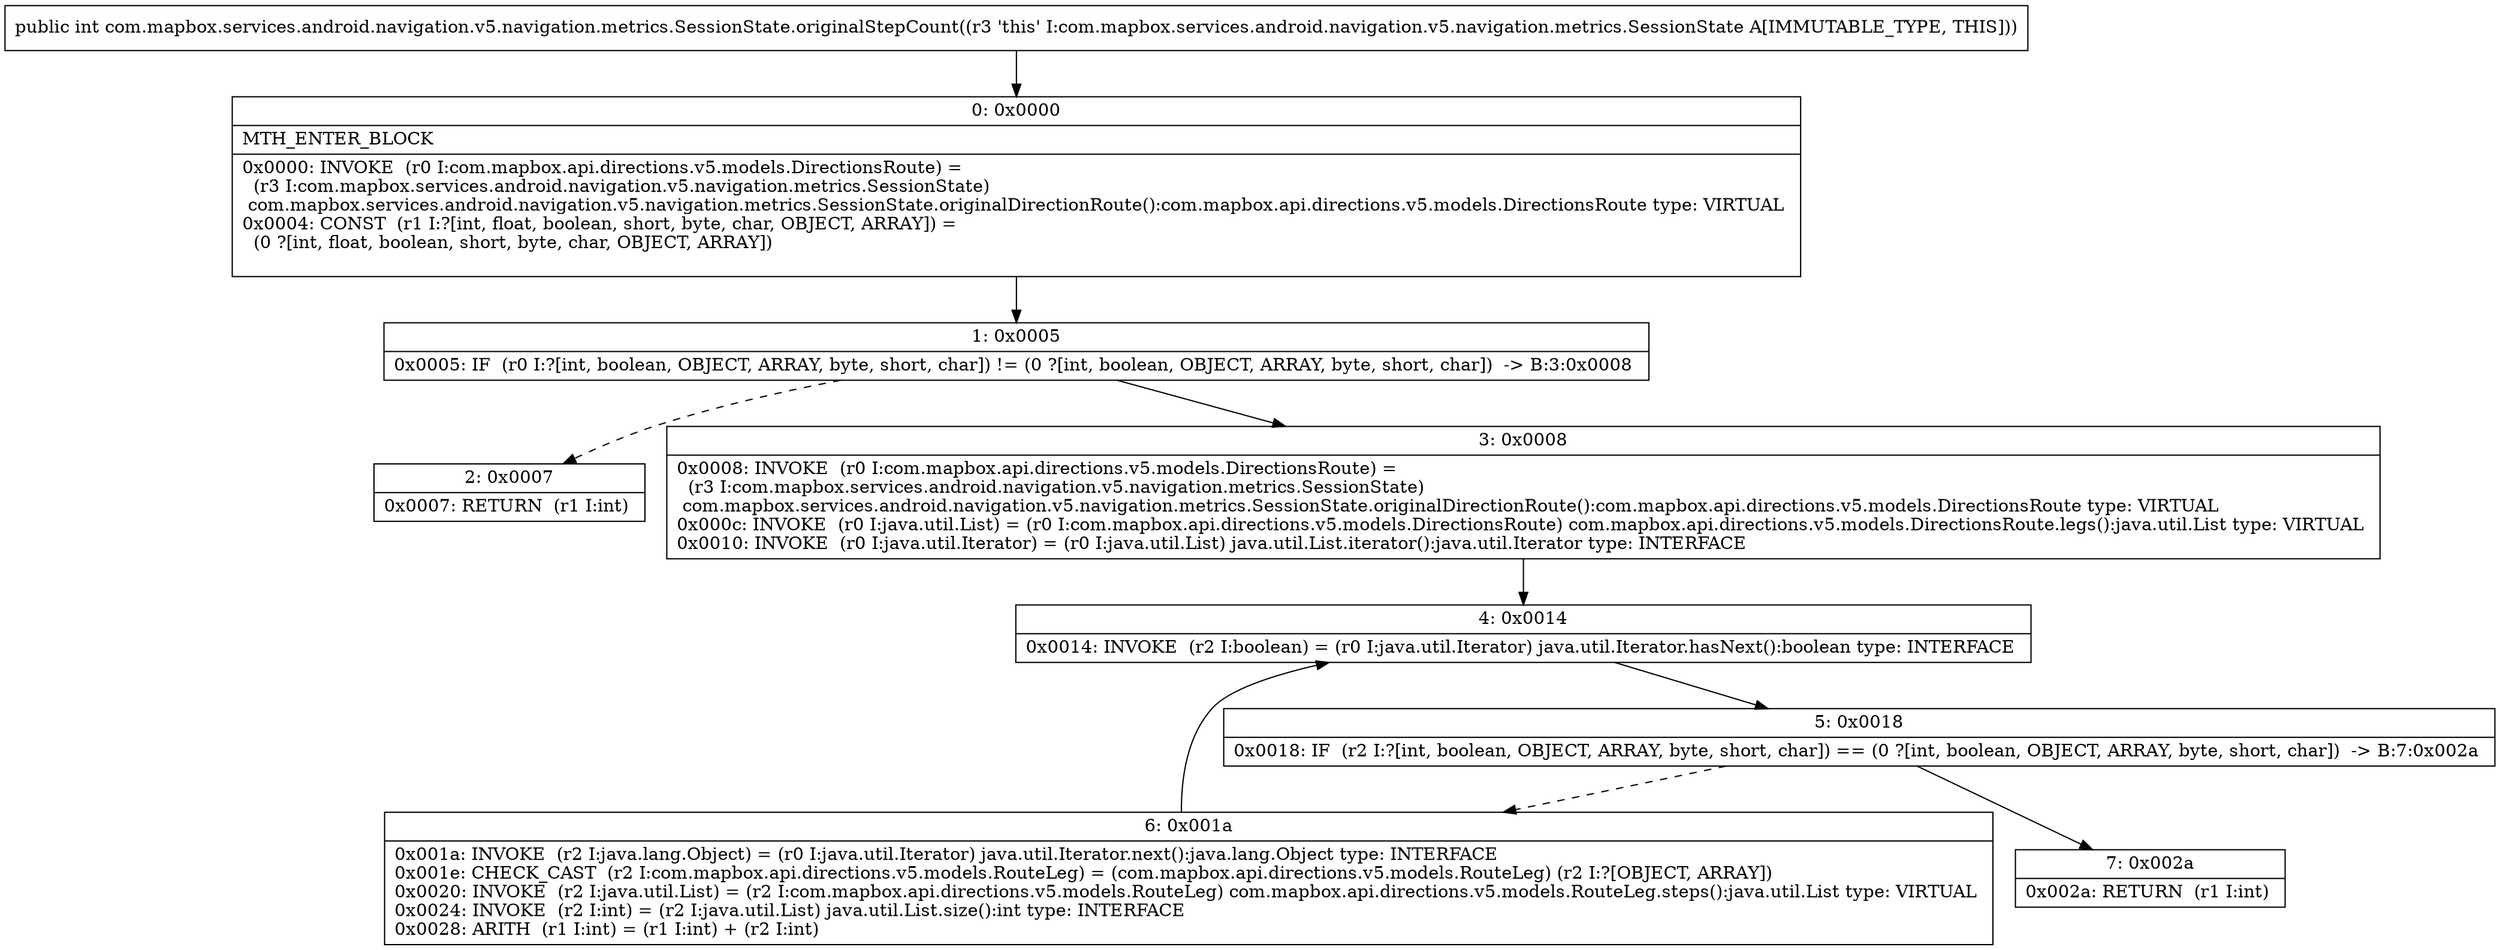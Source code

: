 digraph "CFG forcom.mapbox.services.android.navigation.v5.navigation.metrics.SessionState.originalStepCount()I" {
Node_0 [shape=record,label="{0\:\ 0x0000|MTH_ENTER_BLOCK\l|0x0000: INVOKE  (r0 I:com.mapbox.api.directions.v5.models.DirectionsRoute) = \l  (r3 I:com.mapbox.services.android.navigation.v5.navigation.metrics.SessionState)\l com.mapbox.services.android.navigation.v5.navigation.metrics.SessionState.originalDirectionRoute():com.mapbox.api.directions.v5.models.DirectionsRoute type: VIRTUAL \l0x0004: CONST  (r1 I:?[int, float, boolean, short, byte, char, OBJECT, ARRAY]) = \l  (0 ?[int, float, boolean, short, byte, char, OBJECT, ARRAY])\l \l}"];
Node_1 [shape=record,label="{1\:\ 0x0005|0x0005: IF  (r0 I:?[int, boolean, OBJECT, ARRAY, byte, short, char]) != (0 ?[int, boolean, OBJECT, ARRAY, byte, short, char])  \-\> B:3:0x0008 \l}"];
Node_2 [shape=record,label="{2\:\ 0x0007|0x0007: RETURN  (r1 I:int) \l}"];
Node_3 [shape=record,label="{3\:\ 0x0008|0x0008: INVOKE  (r0 I:com.mapbox.api.directions.v5.models.DirectionsRoute) = \l  (r3 I:com.mapbox.services.android.navigation.v5.navigation.metrics.SessionState)\l com.mapbox.services.android.navigation.v5.navigation.metrics.SessionState.originalDirectionRoute():com.mapbox.api.directions.v5.models.DirectionsRoute type: VIRTUAL \l0x000c: INVOKE  (r0 I:java.util.List) = (r0 I:com.mapbox.api.directions.v5.models.DirectionsRoute) com.mapbox.api.directions.v5.models.DirectionsRoute.legs():java.util.List type: VIRTUAL \l0x0010: INVOKE  (r0 I:java.util.Iterator) = (r0 I:java.util.List) java.util.List.iterator():java.util.Iterator type: INTERFACE \l}"];
Node_4 [shape=record,label="{4\:\ 0x0014|0x0014: INVOKE  (r2 I:boolean) = (r0 I:java.util.Iterator) java.util.Iterator.hasNext():boolean type: INTERFACE \l}"];
Node_5 [shape=record,label="{5\:\ 0x0018|0x0018: IF  (r2 I:?[int, boolean, OBJECT, ARRAY, byte, short, char]) == (0 ?[int, boolean, OBJECT, ARRAY, byte, short, char])  \-\> B:7:0x002a \l}"];
Node_6 [shape=record,label="{6\:\ 0x001a|0x001a: INVOKE  (r2 I:java.lang.Object) = (r0 I:java.util.Iterator) java.util.Iterator.next():java.lang.Object type: INTERFACE \l0x001e: CHECK_CAST  (r2 I:com.mapbox.api.directions.v5.models.RouteLeg) = (com.mapbox.api.directions.v5.models.RouteLeg) (r2 I:?[OBJECT, ARRAY]) \l0x0020: INVOKE  (r2 I:java.util.List) = (r2 I:com.mapbox.api.directions.v5.models.RouteLeg) com.mapbox.api.directions.v5.models.RouteLeg.steps():java.util.List type: VIRTUAL \l0x0024: INVOKE  (r2 I:int) = (r2 I:java.util.List) java.util.List.size():int type: INTERFACE \l0x0028: ARITH  (r1 I:int) = (r1 I:int) + (r2 I:int) \l}"];
Node_7 [shape=record,label="{7\:\ 0x002a|0x002a: RETURN  (r1 I:int) \l}"];
MethodNode[shape=record,label="{public int com.mapbox.services.android.navigation.v5.navigation.metrics.SessionState.originalStepCount((r3 'this' I:com.mapbox.services.android.navigation.v5.navigation.metrics.SessionState A[IMMUTABLE_TYPE, THIS])) }"];
MethodNode -> Node_0;
Node_0 -> Node_1;
Node_1 -> Node_2[style=dashed];
Node_1 -> Node_3;
Node_3 -> Node_4;
Node_4 -> Node_5;
Node_5 -> Node_6[style=dashed];
Node_5 -> Node_7;
Node_6 -> Node_4;
}

